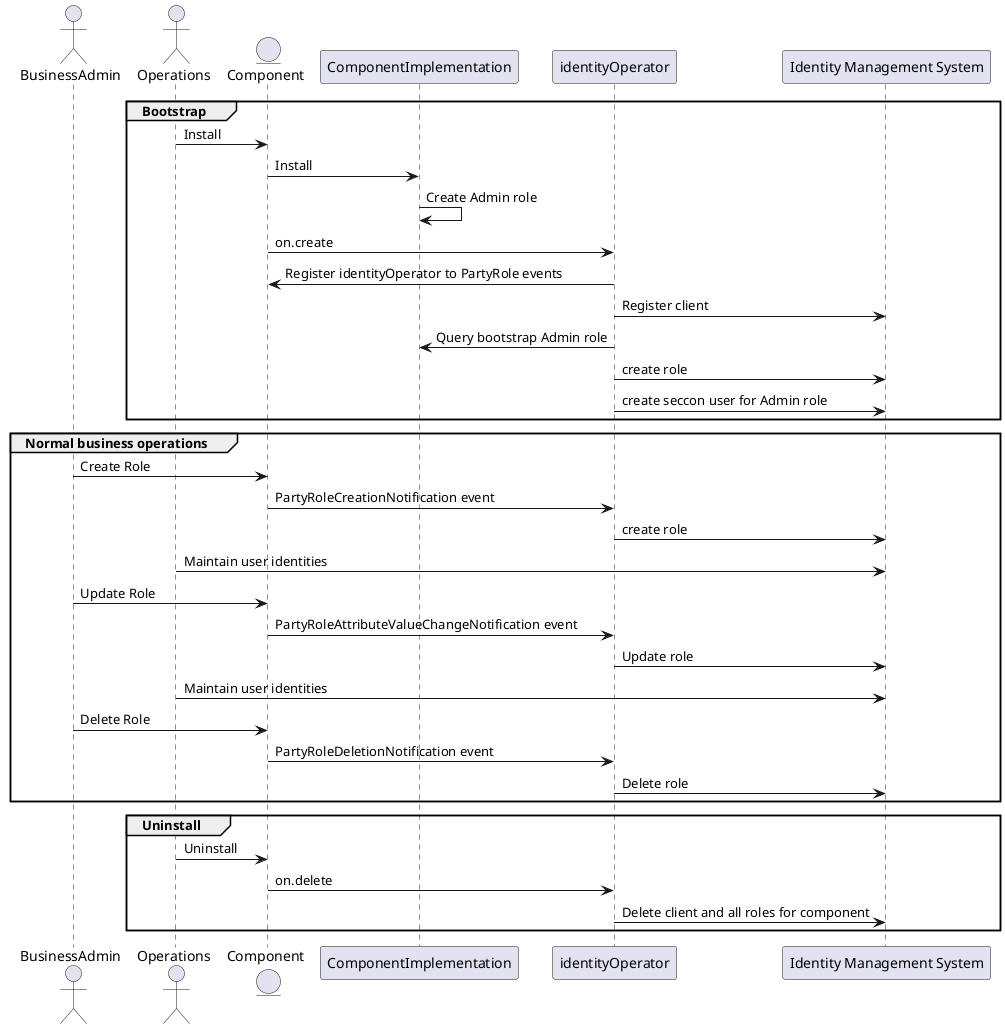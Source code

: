 @startuml

actor BusinessAdmin
actor Operations
entity Component
participant ComponentImplementation

group Bootstrap
Component <- Operations : Install
Component -> ComponentImplementation : Install
ComponentImplementation -> ComponentImplementation: Create Admin role

Component -> identityOperator: on.create 
identityOperator -> Component: Register identityOperator to PartyRole events
identityOperator -> "Identity Management System": Register client

identityOperator -> ComponentImplementation : Query bootstrap Admin role
identityOperator -> "Identity Management System": create role
identityOperator -> "Identity Management System": create seccon user for Admin role

end 
group Normal business operations

BusinessAdmin -> Component: Create Role
Component-> identityOperator: PartyRoleCreationNotification event
identityOperator -> "Identity Management System": create role
Operations->"Identity Management System"  : Maintain user identities
BusinessAdmin -> Component: Update Role
Component-> identityOperator: PartyRoleAttributeValueChangeNotification event
identityOperator -> "Identity Management System": Update role
Operations->"Identity Management System"  : Maintain user identities
BusinessAdmin -> Component: Delete Role
Component-> identityOperator: PartyRoleDeletionNotification event
identityOperator -> "Identity Management System": Delete role

end
group Uninstall
Operations -> Component  : Uninstall
Component -> identityOperator: on.delete 
identityOperator -> "Identity Management System": Delete client and all roles for component
end

@enduml